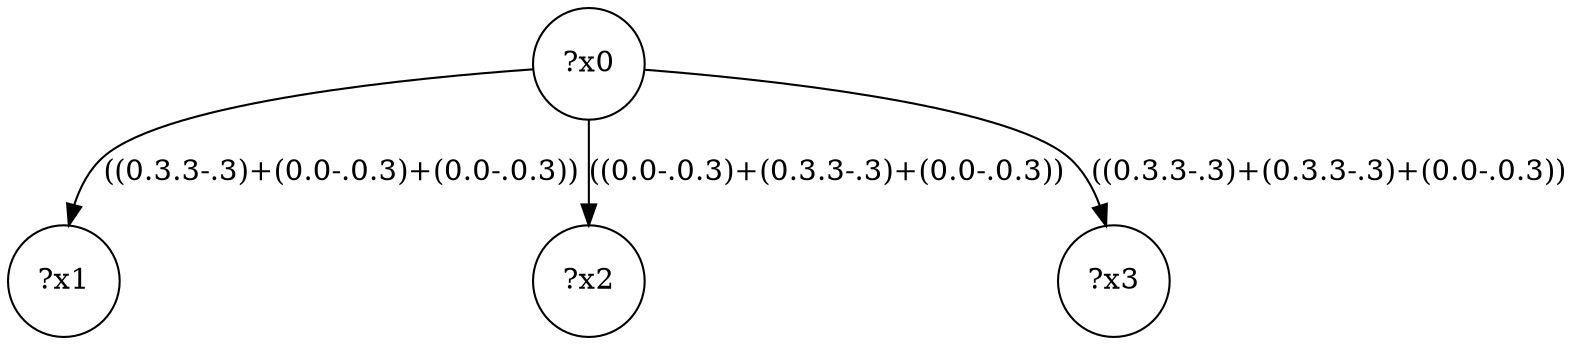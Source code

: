 digraph g {
	x0 [shape=circle, label="?x0"];
	x1 [shape=circle, label="?x1"];
	x0 -> x1 [label="((0.3.3-.3)+(0.0-.0.3)+(0.0-.0.3))"];
	x2 [shape=circle, label="?x2"];
	x0 -> x2 [label="((0.0-.0.3)+(0.3.3-.3)+(0.0-.0.3))"];
	x3 [shape=circle, label="?x3"];
	x0 -> x3 [label="((0.3.3-.3)+(0.3.3-.3)+(0.0-.0.3))"];
}
